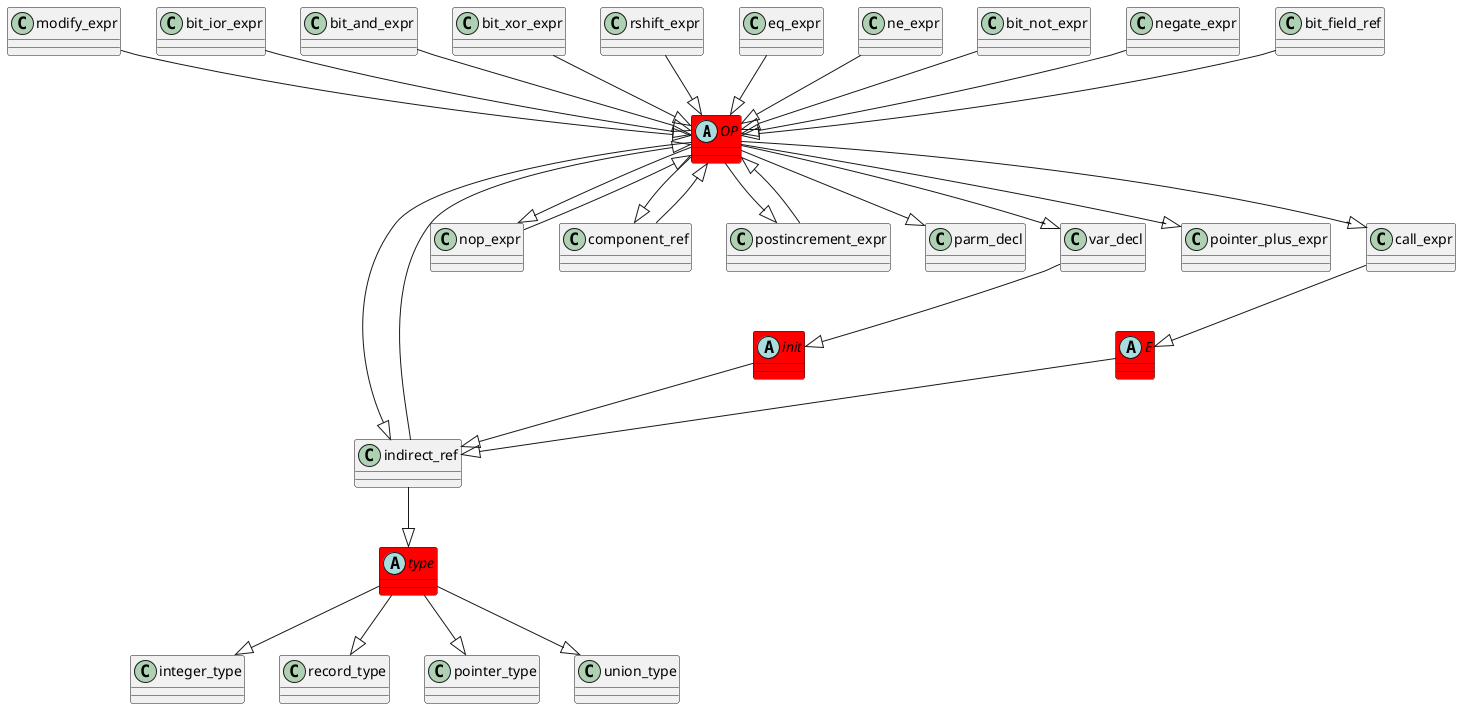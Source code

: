 @startuml
abstract class	OP	 #red	
OP	 --|> 	indirect_ref	
modify_expr	 --|> 	OP	
abstract class	type	 #red	
type	 --|> 	integer_type	
indirect_ref	 --|> 	type	
OP	 --|> 	nop_expr	
indirect_ref	 --|> 	OP	
component_ref	 --|> 	OP	
OP	 --|> 	postincrement_expr	
type	 --|> 	record_type	
OP	 --|> 	parm_decl	
OP	 --|> 	component_ref	
OP	 --|> 	var_decl	
type	 --|> 	pointer_type	
OP	 --|> 	pointer_plus_expr	
bit_ior_expr	 --|> 	OP	
bit_and_expr	 --|> 	OP	
nop_expr	 --|> 	OP	
bit_xor_expr	 --|> 	OP	
abstract class	init	 #red	
init	 --|> 	indirect_ref	
var_decl	 --|> 	init	
rshift_expr	 --|> 	OP	
abstract class	E	 #red	
E	 --|> 	indirect_ref	
call_expr	 --|> 	E	
OP	 --|> 	call_expr	
eq_expr	 --|> 	OP	
ne_expr	 --|> 	OP	
bit_not_expr	 --|> 	OP	
negate_expr	 --|> 	OP	
type	 --|> 	union_type	
postincrement_expr	 --|> 	OP	
bit_field_ref	 --|> 	OP	
@enduml
